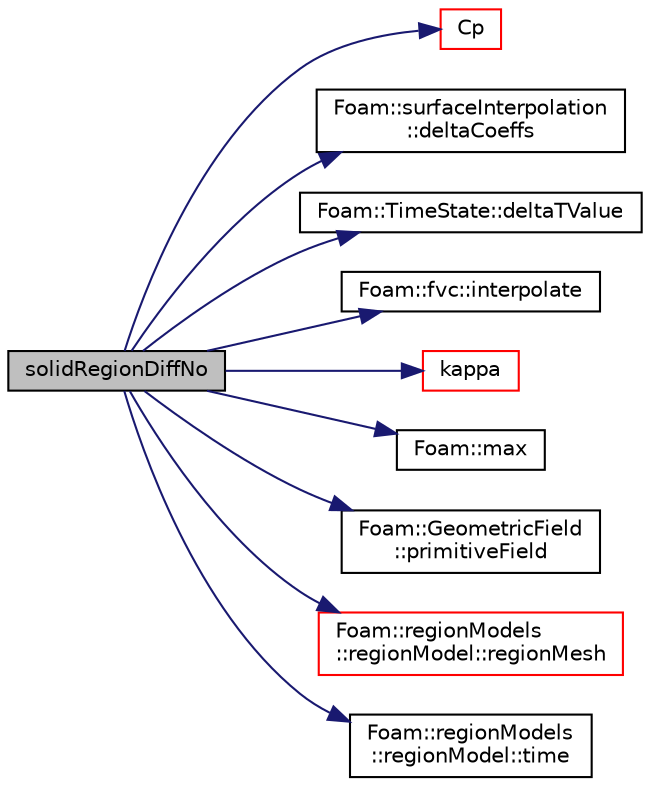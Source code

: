 digraph "solidRegionDiffNo"
{
  bgcolor="transparent";
  edge [fontname="Helvetica",fontsize="10",labelfontname="Helvetica",labelfontsize="10"];
  node [fontname="Helvetica",fontsize="10",shape=record];
  rankdir="LR";
  Node1577 [label="solidRegionDiffNo",height=0.2,width=0.4,color="black", fillcolor="grey75", style="filled", fontcolor="black"];
  Node1577 -> Node1578 [color="midnightblue",fontsize="10",style="solid",fontname="Helvetica"];
  Node1578 [label="Cp",height=0.2,width=0.4,color="red",URL="$a30053.html#a733eb9714af55e877dae51b5ee26ec0b",tooltip="Return specific heat capacity [J/kg/K]. "];
  Node1577 -> Node1580 [color="midnightblue",fontsize="10",style="solid",fontname="Helvetica"];
  Node1580 [label="Foam::surfaceInterpolation\l::deltaCoeffs",height=0.2,width=0.4,color="black",URL="$a24105.html#ab0b5a64a75600c28974f6287b4cd6c75",tooltip="Return reference to cell-centre difference coefficients. "];
  Node1577 -> Node1581 [color="midnightblue",fontsize="10",style="solid",fontname="Helvetica"];
  Node1581 [label="Foam::TimeState::deltaTValue",height=0.2,width=0.4,color="black",URL="$a27469.html#a7b713a001e890d3c08ba20b49294c99b",tooltip="Return time step value. "];
  Node1577 -> Node1582 [color="midnightblue",fontsize="10",style="solid",fontname="Helvetica"];
  Node1582 [label="Foam::fvc::interpolate",height=0.2,width=0.4,color="black",URL="$a21861.html#a768cc91e806b7278729a11134de57ecf",tooltip="Interpolate field onto faces using scheme given by Istream. "];
  Node1577 -> Node1583 [color="midnightblue",fontsize="10",style="solid",fontname="Helvetica"];
  Node1583 [label="kappa",height=0.2,width=0.4,color="red",URL="$a30053.html#a2b919c61cb95af34db6fa7946be5ad2d",tooltip="Return the region thermal conductivity [W/m/k]. "];
  Node1577 -> Node1585 [color="midnightblue",fontsize="10",style="solid",fontname="Helvetica"];
  Node1585 [label="Foam::max",height=0.2,width=0.4,color="black",URL="$a21851.html#ac993e906cf2774ae77e666bc24e81733"];
  Node1577 -> Node1586 [color="midnightblue",fontsize="10",style="solid",fontname="Helvetica"];
  Node1586 [label="Foam::GeometricField\l::primitiveField",height=0.2,width=0.4,color="black",URL="$a23249.html#a3d8b34acd265b26c7d4984d1618f9ee2",tooltip="Return a const-reference to the internal field. "];
  Node1577 -> Node1587 [color="midnightblue",fontsize="10",style="solid",fontname="Helvetica"];
  Node1587 [label="Foam::regionModels\l::regionModel::regionMesh",height=0.2,width=0.4,color="red",URL="$a30073.html#a89a37969c20983ee143c612486ce5313",tooltip="Return the region mesh database. "];
  Node1577 -> Node1640 [color="midnightblue",fontsize="10",style="solid",fontname="Helvetica"];
  Node1640 [label="Foam::regionModels\l::regionModel::time",height=0.2,width=0.4,color="black",URL="$a30073.html#a1ed86245b170b9f651f62650b1827500",tooltip="Return the reference to the time database. "];
}
